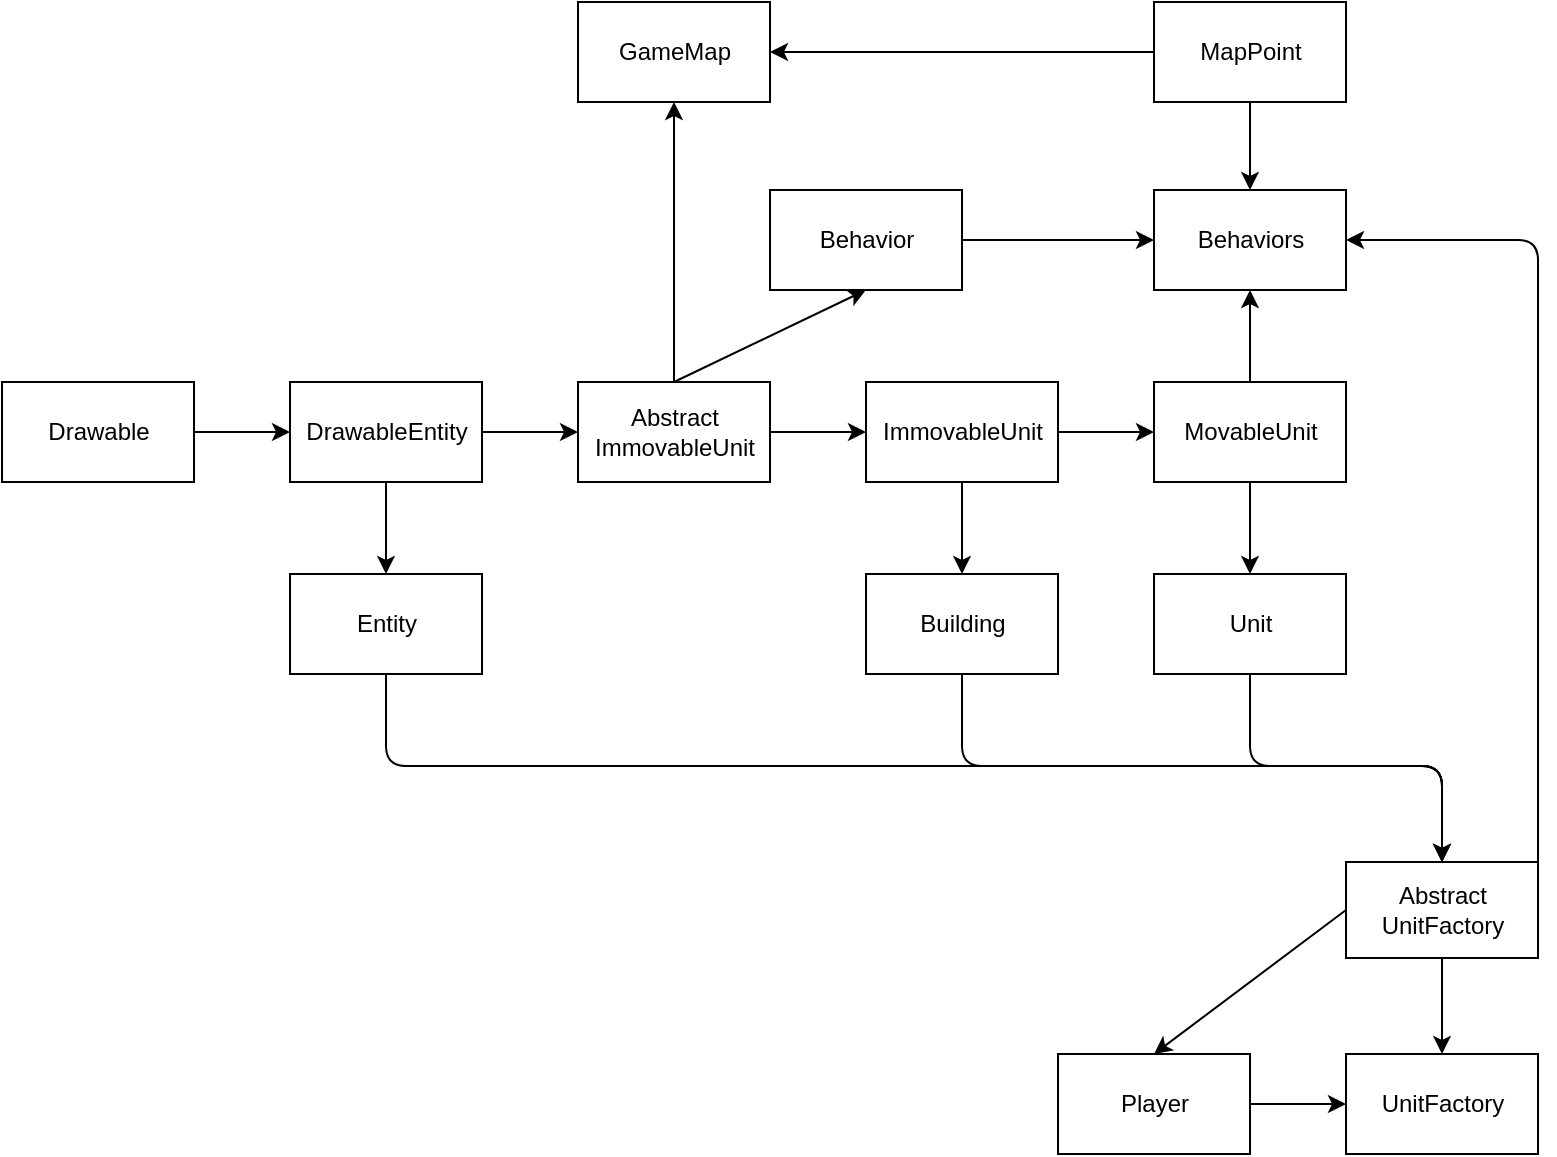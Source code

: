 <mxfile version="13.10.4" type="github"><diagram id="18duZkhzAX0Ac4GkVmNF" name="Page-1"><mxGraphModel dx="1038" dy="523" grid="1" gridSize="12" guides="1" tooltips="1" connect="1" arrows="1" fold="1" page="1" pageScale="1" pageWidth="827" pageHeight="1169" background="none" math="0" shadow="0"><root><mxCell id="0"/><mxCell id="1" parent="0"/><mxCell id="p9-PWICYN6mmFjyxCBB2-7" value="Player" style="html=1;" parent="1" vertex="1"><mxGeometry x="528" y="672" width="96" height="50" as="geometry"/></mxCell><mxCell id="p9-PWICYN6mmFjyxCBB2-8" value="MapPoint" style="html=1;" parent="1" vertex="1"><mxGeometry x="576" y="146" width="96" height="50" as="geometry"/></mxCell><mxCell id="p9-PWICYN6mmFjyxCBB2-9" value="GameMap" style="html=1;" parent="1" vertex="1"><mxGeometry x="288" y="146" width="96" height="50" as="geometry"/></mxCell><mxCell id="p9-PWICYN6mmFjyxCBB2-10" value="UnitFactory" style="html=1;rotation=0;" parent="1" vertex="1"><mxGeometry x="672" y="672" width="96" height="50" as="geometry"/></mxCell><mxCell id="p9-PWICYN6mmFjyxCBB2-11" value="Abstract&lt;br&gt;UnitFactory" style="html=1;" parent="1" vertex="1"><mxGeometry x="672" y="576" width="96" height="48" as="geometry"/></mxCell><mxCell id="p9-PWICYN6mmFjyxCBB2-12" value="Behaviors" style="html=1;" parent="1" vertex="1"><mxGeometry x="576" y="240" width="96" height="50" as="geometry"/></mxCell><mxCell id="p9-PWICYN6mmFjyxCBB2-13" value="Behavior" style="html=1;" parent="1" vertex="1"><mxGeometry x="384" y="240" width="96" height="50" as="geometry"/></mxCell><mxCell id="p9-PWICYN6mmFjyxCBB2-14" value="Entity" style="html=1;" parent="1" vertex="1"><mxGeometry x="144" y="432" width="96" height="50" as="geometry"/></mxCell><mxCell id="p9-PWICYN6mmFjyxCBB2-15" value="Building" style="html=1;" parent="1" vertex="1"><mxGeometry x="432" y="432" width="96" height="50" as="geometry"/></mxCell><mxCell id="p9-PWICYN6mmFjyxCBB2-16" value="Unit" style="html=1;" parent="1" vertex="1"><mxGeometry x="576" y="432" width="96" height="50" as="geometry"/></mxCell><mxCell id="p9-PWICYN6mmFjyxCBB2-17" value="MovableUnit" style="html=1;" parent="1" vertex="1"><mxGeometry x="576" y="336" width="96" height="50" as="geometry"/></mxCell><mxCell id="p9-PWICYN6mmFjyxCBB2-18" value="ImmovableUnit" style="html=1;" parent="1" vertex="1"><mxGeometry x="432" y="336" width="96" height="50" as="geometry"/></mxCell><mxCell id="p9-PWICYN6mmFjyxCBB2-19" value="Abstract&lt;br&gt;ImmovableUnit" style="html=1;" parent="1" vertex="1"><mxGeometry x="288" y="336" width="96" height="50" as="geometry"/></mxCell><mxCell id="p9-PWICYN6mmFjyxCBB2-20" value="DrawableEntity" style="html=1;" parent="1" vertex="1"><mxGeometry x="144" y="336" width="96" height="50" as="geometry"/></mxCell><mxCell id="p9-PWICYN6mmFjyxCBB2-21" value="Drawable" style="html=1;" parent="1" vertex="1"><mxGeometry y="336" width="96" height="50" as="geometry"/></mxCell><mxCell id="p9-PWICYN6mmFjyxCBB2-22" value="" style="endArrow=classic;html=1;exitX=1;exitY=0.5;exitDx=0;exitDy=0;entryX=0;entryY=0.5;entryDx=0;entryDy=0;" parent="1" source="p9-PWICYN6mmFjyxCBB2-21" target="p9-PWICYN6mmFjyxCBB2-20" edge="1"><mxGeometry width="50" height="50" relative="1" as="geometry"><mxPoint x="492" y="314" as="sourcePoint"/><mxPoint x="542" y="264" as="targetPoint"/></mxGeometry></mxCell><mxCell id="p9-PWICYN6mmFjyxCBB2-25" value="" style="endArrow=classic;html=1;exitX=1;exitY=0.5;exitDx=0;exitDy=0;entryX=0;entryY=0.5;entryDx=0;entryDy=0;" parent="1" source="p9-PWICYN6mmFjyxCBB2-20" target="p9-PWICYN6mmFjyxCBB2-19" edge="1"><mxGeometry width="50" height="50" relative="1" as="geometry"><mxPoint x="492" y="314" as="sourcePoint"/><mxPoint x="542" y="264" as="targetPoint"/></mxGeometry></mxCell><mxCell id="p9-PWICYN6mmFjyxCBB2-26" value="" style="endArrow=classic;html=1;exitX=1;exitY=0.5;exitDx=0;exitDy=0;entryX=0;entryY=0.5;entryDx=0;entryDy=0;" parent="1" source="p9-PWICYN6mmFjyxCBB2-19" target="p9-PWICYN6mmFjyxCBB2-18" edge="1"><mxGeometry width="50" height="50" relative="1" as="geometry"><mxPoint x="492" y="314" as="sourcePoint"/><mxPoint x="542" y="264" as="targetPoint"/></mxGeometry></mxCell><mxCell id="p9-PWICYN6mmFjyxCBB2-27" value="" style="endArrow=classic;html=1;exitX=1;exitY=0.5;exitDx=0;exitDy=0;entryX=0;entryY=0.5;entryDx=0;entryDy=0;" parent="1" source="p9-PWICYN6mmFjyxCBB2-18" target="p9-PWICYN6mmFjyxCBB2-17" edge="1"><mxGeometry width="50" height="50" relative="1" as="geometry"><mxPoint x="492" y="314" as="sourcePoint"/><mxPoint x="542" y="264" as="targetPoint"/></mxGeometry></mxCell><mxCell id="p9-PWICYN6mmFjyxCBB2-28" value="" style="endArrow=classic;html=1;exitX=0.5;exitY=1;exitDx=0;exitDy=0;entryX=0.5;entryY=0;entryDx=0;entryDy=0;" parent="1" source="p9-PWICYN6mmFjyxCBB2-17" target="p9-PWICYN6mmFjyxCBB2-16" edge="1"><mxGeometry width="50" height="50" relative="1" as="geometry"><mxPoint x="492" y="314" as="sourcePoint"/><mxPoint x="542" y="264" as="targetPoint"/></mxGeometry></mxCell><mxCell id="p9-PWICYN6mmFjyxCBB2-29" value="" style="endArrow=classic;html=1;exitX=0.5;exitY=1;exitDx=0;exitDy=0;entryX=0.5;entryY=0;entryDx=0;entryDy=0;" parent="1" source="p9-PWICYN6mmFjyxCBB2-20" target="p9-PWICYN6mmFjyxCBB2-14" edge="1"><mxGeometry width="50" height="50" relative="1" as="geometry"><mxPoint x="492" y="422" as="sourcePoint"/><mxPoint x="542" y="372" as="targetPoint"/></mxGeometry></mxCell><mxCell id="p9-PWICYN6mmFjyxCBB2-30" value="" style="endArrow=classic;html=1;exitX=0.5;exitY=1;exitDx=0;exitDy=0;entryX=0.5;entryY=0;entryDx=0;entryDy=0;" parent="1" source="p9-PWICYN6mmFjyxCBB2-18" target="p9-PWICYN6mmFjyxCBB2-15" edge="1"><mxGeometry width="50" height="50" relative="1" as="geometry"><mxPoint x="492" y="422" as="sourcePoint"/><mxPoint x="542" y="372" as="targetPoint"/></mxGeometry></mxCell><mxCell id="p9-PWICYN6mmFjyxCBB2-31" value="" style="endArrow=classic;html=1;exitX=0.5;exitY=0;exitDx=0;exitDy=0;entryX=0.5;entryY=1;entryDx=0;entryDy=0;" parent="1" source="p9-PWICYN6mmFjyxCBB2-19" target="p9-PWICYN6mmFjyxCBB2-13" edge="1"><mxGeometry width="50" height="50" relative="1" as="geometry"><mxPoint x="516" y="314" as="sourcePoint"/><mxPoint x="566" y="264" as="targetPoint"/></mxGeometry></mxCell><mxCell id="p9-PWICYN6mmFjyxCBB2-32" value="" style="endArrow=classic;html=1;exitX=1;exitY=0.5;exitDx=0;exitDy=0;entryX=0;entryY=0.5;entryDx=0;entryDy=0;" parent="1" source="p9-PWICYN6mmFjyxCBB2-13" target="p9-PWICYN6mmFjyxCBB2-12" edge="1"><mxGeometry width="50" height="50" relative="1" as="geometry"><mxPoint x="516" y="314" as="sourcePoint"/><mxPoint x="566" y="264" as="targetPoint"/></mxGeometry></mxCell><mxCell id="p9-PWICYN6mmFjyxCBB2-38" value="" style="endArrow=classic;html=1;exitX=0.5;exitY=1;exitDx=0;exitDy=0;entryX=0.5;entryY=0;entryDx=0;entryDy=0;" parent="1" source="p9-PWICYN6mmFjyxCBB2-11" target="p9-PWICYN6mmFjyxCBB2-10" edge="1"><mxGeometry width="50" height="50" relative="1" as="geometry"><mxPoint x="360" y="410" as="sourcePoint"/><mxPoint x="410" y="360" as="targetPoint"/></mxGeometry></mxCell><mxCell id="p9-PWICYN6mmFjyxCBB2-41" value="" style="endArrow=classic;html=1;exitX=0.5;exitY=0;exitDx=0;exitDy=0;entryX=0.5;entryY=1;entryDx=0;entryDy=0;" parent="1" source="p9-PWICYN6mmFjyxCBB2-17" target="p9-PWICYN6mmFjyxCBB2-12" edge="1"><mxGeometry width="50" height="50" relative="1" as="geometry"><mxPoint x="360" y="410" as="sourcePoint"/><mxPoint x="588" y="324" as="targetPoint"/></mxGeometry></mxCell><mxCell id="p9-PWICYN6mmFjyxCBB2-42" value="" style="endArrow=classic;html=1;exitX=0.5;exitY=1;exitDx=0;exitDy=0;entryX=0.5;entryY=0;entryDx=0;entryDy=0;" parent="1" source="p9-PWICYN6mmFjyxCBB2-8" target="p9-PWICYN6mmFjyxCBB2-12" edge="1"><mxGeometry width="50" height="50" relative="1" as="geometry"><mxPoint x="360" y="314" as="sourcePoint"/><mxPoint x="410" y="264" as="targetPoint"/></mxGeometry></mxCell><mxCell id="p9-PWICYN6mmFjyxCBB2-43" value="" style="endArrow=classic;html=1;exitX=0.5;exitY=0;exitDx=0;exitDy=0;entryX=0.5;entryY=1;entryDx=0;entryDy=0;" parent="1" source="p9-PWICYN6mmFjyxCBB2-19" target="p9-PWICYN6mmFjyxCBB2-9" edge="1"><mxGeometry width="50" height="50" relative="1" as="geometry"><mxPoint x="360" y="314" as="sourcePoint"/><mxPoint x="410" y="264" as="targetPoint"/></mxGeometry></mxCell><mxCell id="p9-PWICYN6mmFjyxCBB2-44" value="" style="endArrow=classic;html=1;exitX=0;exitY=0.5;exitDx=0;exitDy=0;entryX=1;entryY=0.5;entryDx=0;entryDy=0;" parent="1" source="p9-PWICYN6mmFjyxCBB2-8" target="p9-PWICYN6mmFjyxCBB2-9" edge="1"><mxGeometry width="50" height="50" relative="1" as="geometry"><mxPoint x="360" y="314" as="sourcePoint"/><mxPoint x="432" y="168" as="targetPoint"/></mxGeometry></mxCell><mxCell id="p9-PWICYN6mmFjyxCBB2-45" value="" style="endArrow=classic;html=1;exitX=0;exitY=0.5;exitDx=0;exitDy=0;entryX=0.5;entryY=0;entryDx=0;entryDy=0;" parent="1" source="p9-PWICYN6mmFjyxCBB2-11" target="p9-PWICYN6mmFjyxCBB2-7" edge="1"><mxGeometry width="50" height="50" relative="1" as="geometry"><mxPoint x="360" y="410" as="sourcePoint"/><mxPoint x="410" y="360" as="targetPoint"/></mxGeometry></mxCell><mxCell id="p9-PWICYN6mmFjyxCBB2-46" value="" style="endArrow=classic;html=1;exitX=1;exitY=0.5;exitDx=0;exitDy=0;entryX=0;entryY=0.5;entryDx=0;entryDy=0;" parent="1" source="p9-PWICYN6mmFjyxCBB2-7" target="p9-PWICYN6mmFjyxCBB2-10" edge="1"><mxGeometry width="50" height="50" relative="1" as="geometry"><mxPoint x="360" y="410" as="sourcePoint"/><mxPoint x="410" y="360" as="targetPoint"/></mxGeometry></mxCell><mxCell id="p9-PWICYN6mmFjyxCBB2-53" value="" style="endArrow=classic;html=1;exitX=1;exitY=0;exitDx=0;exitDy=0;entryX=1;entryY=0.5;entryDx=0;entryDy=0;" parent="1" source="p9-PWICYN6mmFjyxCBB2-11" target="p9-PWICYN6mmFjyxCBB2-12" edge="1"><mxGeometry width="50" height="50" relative="1" as="geometry"><mxPoint x="768" y="528" as="sourcePoint"/><mxPoint x="768" y="252" as="targetPoint"/><Array as="points"><mxPoint x="768" y="265"/></Array></mxGeometry></mxCell><mxCell id="p9-PWICYN6mmFjyxCBB2-54" value="" style="endArrow=classic;html=1;exitX=0.5;exitY=1;exitDx=0;exitDy=0;entryX=0.5;entryY=0;entryDx=0;entryDy=0;" parent="1" source="p9-PWICYN6mmFjyxCBB2-14" target="p9-PWICYN6mmFjyxCBB2-11" edge="1"><mxGeometry width="50" height="50" relative="1" as="geometry"><mxPoint x="360" y="506" as="sourcePoint"/><mxPoint x="410" y="456" as="targetPoint"/><Array as="points"><mxPoint x="192" y="528"/><mxPoint x="720" y="528"/></Array></mxGeometry></mxCell><mxCell id="p9-PWICYN6mmFjyxCBB2-55" value="" style="endArrow=classic;html=1;entryX=0.5;entryY=0;entryDx=0;entryDy=0;exitX=0.5;exitY=1;exitDx=0;exitDy=0;" parent="1" source="p9-PWICYN6mmFjyxCBB2-15" target="p9-PWICYN6mmFjyxCBB2-11" edge="1"><mxGeometry width="50" height="50" relative="1" as="geometry"><mxPoint x="360" y="506" as="sourcePoint"/><mxPoint x="410" y="456" as="targetPoint"/><Array as="points"><mxPoint x="480" y="528"/><mxPoint x="720" y="528"/></Array></mxGeometry></mxCell><mxCell id="p9-PWICYN6mmFjyxCBB2-56" value="" style="endArrow=classic;html=1;entryX=0.5;entryY=0;entryDx=0;entryDy=0;exitX=0.5;exitY=1;exitDx=0;exitDy=0;" parent="1" source="p9-PWICYN6mmFjyxCBB2-16" target="p9-PWICYN6mmFjyxCBB2-11" edge="1"><mxGeometry width="50" height="50" relative="1" as="geometry"><mxPoint x="360" y="506" as="sourcePoint"/><mxPoint x="410" y="456" as="targetPoint"/><Array as="points"><mxPoint x="624" y="528"/><mxPoint x="720" y="528"/></Array></mxGeometry></mxCell></root></mxGraphModel></diagram></mxfile>
